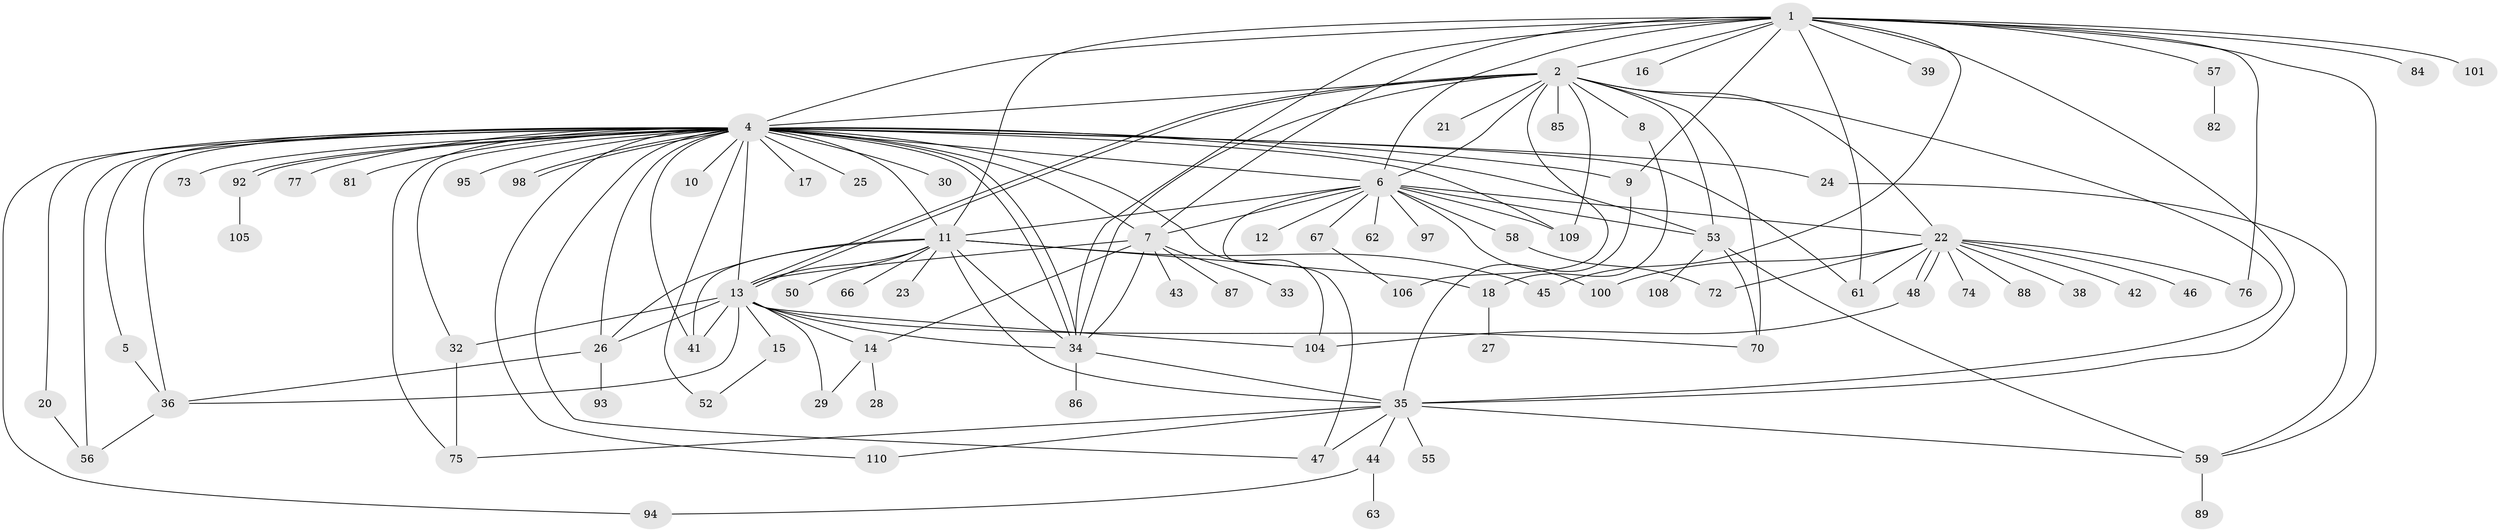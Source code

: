 // original degree distribution, {19: 0.00909090909090909, 12: 0.00909090909090909, 10: 0.01818181818181818, 38: 0.00909090909090909, 3: 0.11818181818181818, 13: 0.00909090909090909, 9: 0.00909090909090909, 2: 0.21818181818181817, 4: 0.045454545454545456, 1: 0.43636363636363634, 15: 0.00909090909090909, 16: 0.00909090909090909, 5: 0.05454545454545454, 14: 0.00909090909090909, 6: 0.02727272727272727, 7: 0.00909090909090909}
// Generated by graph-tools (version 1.1) at 2025/41/03/06/25 10:41:47]
// undirected, 85 vertices, 148 edges
graph export_dot {
graph [start="1"]
  node [color=gray90,style=filled];
  1 [super="+103"];
  2 [super="+3"];
  4 [super="+69"];
  5 [super="+90"];
  6 [super="+65"];
  7 [super="+79"];
  8;
  9 [super="+19"];
  10;
  11 [super="+60"];
  12;
  13 [super="+31"];
  14 [super="+54"];
  15;
  16;
  17;
  18 [super="+37"];
  20;
  21;
  22 [super="+49"];
  23;
  24 [super="+80"];
  25;
  26;
  27;
  28;
  29 [super="+68"];
  30 [super="+102"];
  32;
  33;
  34 [super="+71"];
  35 [super="+40"];
  36 [super="+78"];
  38;
  39;
  41 [super="+107"];
  42;
  43;
  44 [super="+51"];
  45;
  46;
  47 [super="+96"];
  48 [super="+64"];
  50;
  52;
  53 [super="+99"];
  55;
  56 [super="+91"];
  57;
  58;
  59;
  61;
  62;
  63;
  66;
  67;
  70 [super="+83"];
  72;
  73;
  74;
  75;
  76;
  77;
  81;
  82;
  84;
  85;
  86;
  87;
  88;
  89;
  92;
  93;
  94;
  95;
  97;
  98;
  100;
  101;
  104;
  105;
  106;
  108;
  109;
  110;
  1 -- 2 [weight=2];
  1 -- 6;
  1 -- 7;
  1 -- 9;
  1 -- 11;
  1 -- 16;
  1 -- 35;
  1 -- 39;
  1 -- 45;
  1 -- 57;
  1 -- 59;
  1 -- 61;
  1 -- 76;
  1 -- 84;
  1 -- 101;
  1 -- 4;
  1 -- 34;
  2 -- 4 [weight=2];
  2 -- 8;
  2 -- 13;
  2 -- 13;
  2 -- 34 [weight=2];
  2 -- 35;
  2 -- 53 [weight=2];
  2 -- 106;
  2 -- 70;
  2 -- 6;
  2 -- 109;
  2 -- 21;
  2 -- 22;
  2 -- 85;
  4 -- 5;
  4 -- 6 [weight=2];
  4 -- 10;
  4 -- 11;
  4 -- 13;
  4 -- 17;
  4 -- 20;
  4 -- 24 [weight=2];
  4 -- 25;
  4 -- 30;
  4 -- 32;
  4 -- 34;
  4 -- 34;
  4 -- 36;
  4 -- 41;
  4 -- 52;
  4 -- 56;
  4 -- 61;
  4 -- 73;
  4 -- 75;
  4 -- 77;
  4 -- 81;
  4 -- 92;
  4 -- 92;
  4 -- 94;
  4 -- 95;
  4 -- 98;
  4 -- 98;
  4 -- 104;
  4 -- 109;
  4 -- 110;
  4 -- 7;
  4 -- 9;
  4 -- 26;
  4 -- 47;
  4 -- 53 [weight=2];
  5 -- 36;
  6 -- 7;
  6 -- 11;
  6 -- 12;
  6 -- 47;
  6 -- 53;
  6 -- 58;
  6 -- 62;
  6 -- 67;
  6 -- 100;
  6 -- 97;
  6 -- 22;
  6 -- 109;
  7 -- 13;
  7 -- 14;
  7 -- 33;
  7 -- 34;
  7 -- 43;
  7 -- 87;
  8 -- 18;
  9 -- 35;
  11 -- 13;
  11 -- 18;
  11 -- 23;
  11 -- 26;
  11 -- 35;
  11 -- 41 [weight=2];
  11 -- 45;
  11 -- 50;
  11 -- 66;
  11 -- 34;
  13 -- 14;
  13 -- 15;
  13 -- 26;
  13 -- 32;
  13 -- 36;
  13 -- 70;
  13 -- 104;
  13 -- 34;
  13 -- 29;
  13 -- 41;
  14 -- 28;
  14 -- 29;
  15 -- 52;
  18 -- 27;
  20 -- 56;
  22 -- 38;
  22 -- 42;
  22 -- 46;
  22 -- 48;
  22 -- 48;
  22 -- 61;
  22 -- 72;
  22 -- 74;
  22 -- 88;
  22 -- 100;
  22 -- 76;
  24 -- 59;
  26 -- 36;
  26 -- 93;
  32 -- 75;
  34 -- 86 [weight=2];
  34 -- 35;
  35 -- 44;
  35 -- 55;
  35 -- 110;
  35 -- 59;
  35 -- 75;
  35 -- 47;
  36 -- 56;
  44 -- 63;
  44 -- 94;
  48 -- 104;
  53 -- 59;
  53 -- 108;
  53 -- 70;
  57 -- 82;
  58 -- 72;
  59 -- 89;
  67 -- 106;
  92 -- 105;
}

